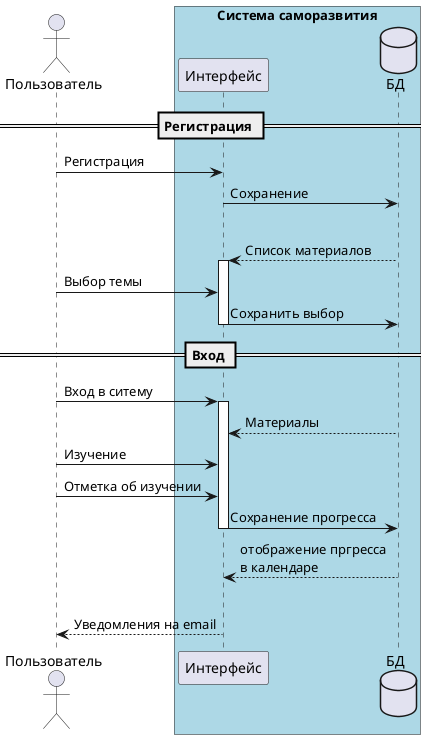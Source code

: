 @startuml
actor Пользователь
box "Система саморазвития" #LightBlue
	participant Интерфейс
	database БД
end box

== Регистрация ==
Пользователь -> Интерфейс: Регистрация
Интерфейс -> БД : Сохранение
|||
Интерфейс <-- БД: Список материалов
activate Интерфейс
Пользователь  -> Интерфейс : Выбор темы
Интерфейс -> БД: Сохранить выбор
deactivate Интерфейс
== Вход ==
Пользователь -> Интерфейс: Вход в ситему
activate Интерфейс
Интерфейс <--  БД : Материалы
Пользователь -> Интерфейс : Изучение
Пользователь -> Интерфейс : Отметка об изучении
Интерфейс -> БД : Сохранение прогресса
deactivate Интерфейс

Интерфейс <-- БД : отображение пргресса \nв календаре
|||
Интерфейс --> Пользователь: Уведомления на email
@enduml